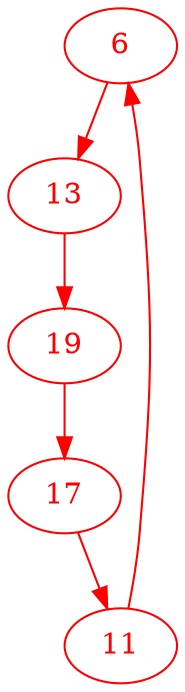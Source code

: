 digraph g{
node [color = red, fontcolor=red]; 6 11 13 17 19 ;
6 -> 13 [color=red] ;
11 -> 6 [color=red] ;
13 -> 19 [color=red] ;
17 -> 11 [color=red] ;
19 -> 17 [color=red] ;
}